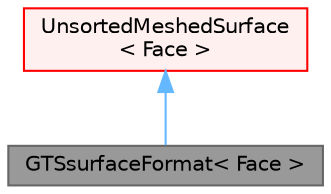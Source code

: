 digraph "GTSsurfaceFormat&lt; Face &gt;"
{
 // LATEX_PDF_SIZE
  bgcolor="transparent";
  edge [fontname=Helvetica,fontsize=10,labelfontname=Helvetica,labelfontsize=10];
  node [fontname=Helvetica,fontsize=10,shape=box,height=0.2,width=0.4];
  Node1 [id="Node000001",label="GTSsurfaceFormat\< Face \>",height=0.2,width=0.4,color="gray40", fillcolor="grey60", style="filled", fontcolor="black",tooltip="Read/write GTS format."];
  Node2 -> Node1 [id="edge1_Node000001_Node000002",dir="back",color="steelblue1",style="solid",tooltip=" "];
  Node2 [id="Node000002",label="UnsortedMeshedSurface\l\< Face \>",height=0.2,width=0.4,color="red", fillcolor="#FFF0F0", style="filled",URL="$classFoam_1_1UnsortedMeshedSurface.html",tooltip="A surface geometry mesh, in which the surface zone information is conveyed by the 'zoneId' associated..."];
}
